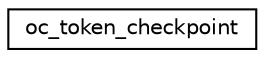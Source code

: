 digraph "Graphical Class Hierarchy"
{
  edge [fontname="Helvetica",fontsize="10",labelfontname="Helvetica",labelfontsize="10"];
  node [fontname="Helvetica",fontsize="10",shape=record];
  rankdir="LR";
  Node1 [label="oc_token_checkpoint",height=0.2,width=0.4,color="black", fillcolor="white", style="filled",URL="$structoc__token__checkpoint.html"];
}
